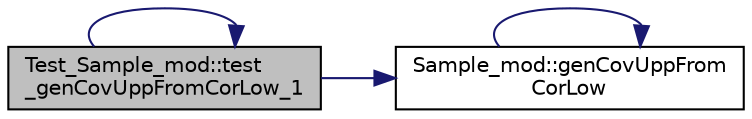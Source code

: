 digraph "Test_Sample_mod::test_genCovUppFromCorLow_1"
{
 // LATEX_PDF_SIZE
  edge [fontname="Helvetica",fontsize="10",labelfontname="Helvetica",labelfontsize="10"];
  node [fontname="Helvetica",fontsize="10",shape=record];
  rankdir="LR";
  Node1 [label="Test_Sample_mod::test\l_genCovUppFromCorLow_1",height=0.2,width=0.4,color="black", fillcolor="grey75", style="filled", fontcolor="black",tooltip=" "];
  Node1 -> Node2 [color="midnightblue",fontsize="10",style="solid",fontname="Helvetica"];
  Node2 [label="Sample_mod::genCovUppFrom\lCorLow",height=0.2,width=0.4,color="black", fillcolor="white", style="filled",URL="$namespaceSample__mod.html#aaa488173222177596255901083dbc639",tooltip="Convert the lower-triangle correlation matrix to the upper-triangle covariance matrix."];
  Node2 -> Node2 [color="midnightblue",fontsize="10",style="solid",fontname="Helvetica"];
  Node1 -> Node1 [color="midnightblue",fontsize="10",style="solid",fontname="Helvetica"];
}

